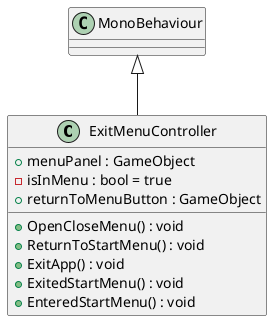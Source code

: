 @startuml
class ExitMenuController {
    + menuPanel : GameObject
    - isInMenu : bool = true
    + returnToMenuButton : GameObject
    + OpenCloseMenu() : void
    + ReturnToStartMenu() : void
    + ExitApp() : void
    + ExitedStartMenu() : void
    + EnteredStartMenu() : void
}
MonoBehaviour <|-- ExitMenuController
@enduml
